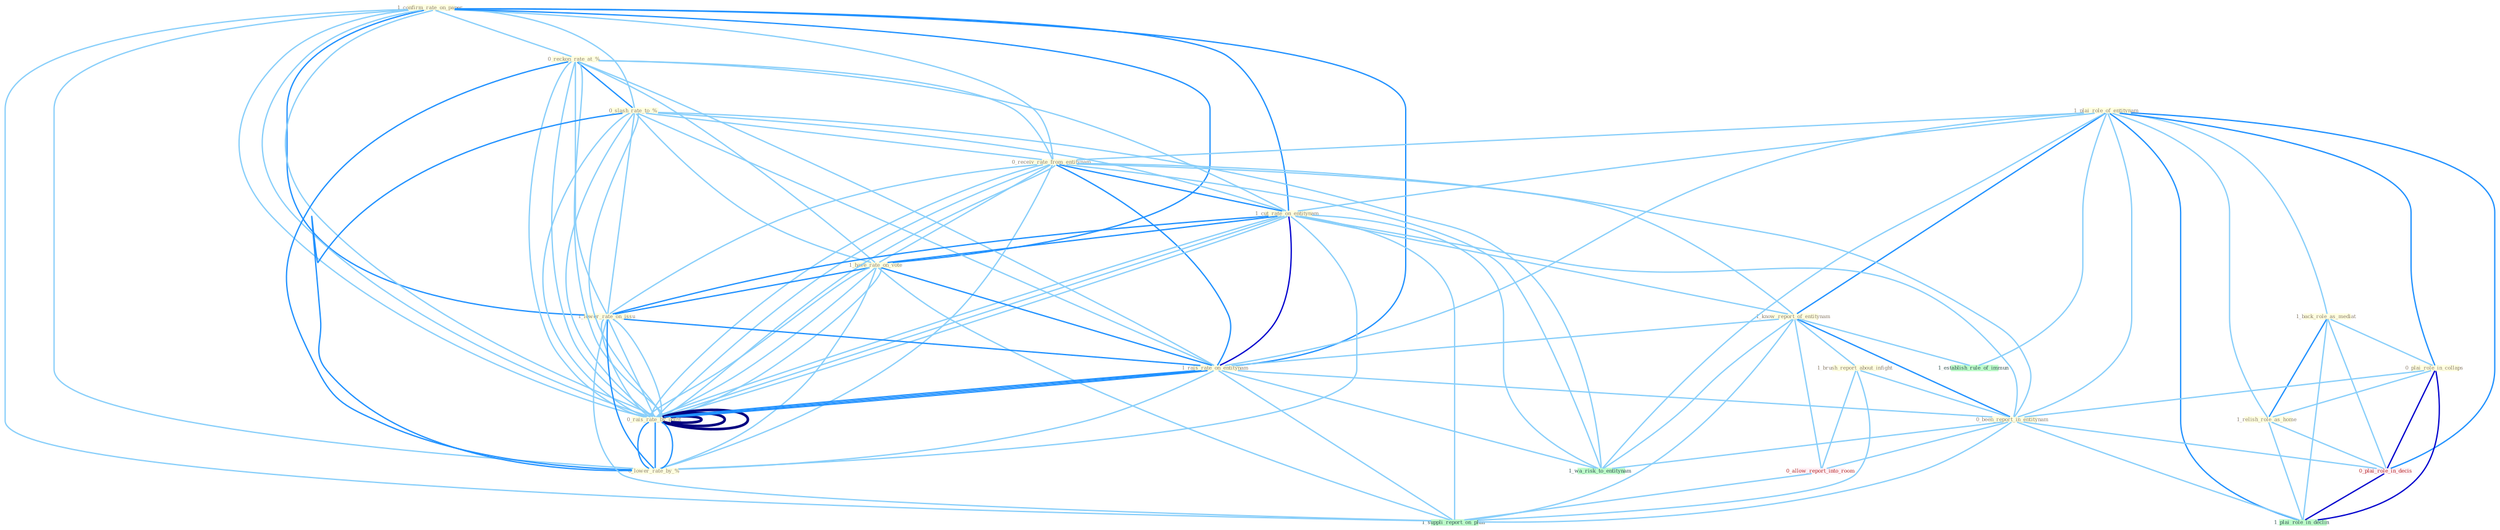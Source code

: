 Graph G{ 
    node
    [shape=polygon,style=filled,width=.5,height=.06,color="#BDFCC9",fixedsize=true,fontsize=4,
    fontcolor="#2f4f4f"];
    {node
    [color="#ffffe0", fontcolor="#8b7d6b"] "1_confirm_rate_on_paper " "1_plai_role_of_entitynam " "0_reckon_rate_at_% " "0_slash_rate_to_% " "0_receiv_rate_from_entitynam " "1_cut_rate_on_entitynam " "1_know_report_of_entitynam " "1_have_rate_on_vote " "1_lower_rate_on_issu " "1_brush_report_about_infight " "0_rais_rate_by_point " "0_lower_rate_by_% " "1_back_role_as_mediat " "0_rais_rate_by_point " "1_rais_rate_on_entitynam " "0_rais_rate_by_point " "0_plai_role_in_collaps " "1_relish_role_as_home " "0_been_report_in_entitynam "}
{node [color="#fff0f5", fontcolor="#b22222"] "0_plai_role_in_decis " "0_allow_report_into_room "}
edge [color="#B0E2FF"];

	"1_confirm_rate_on_paper " -- "0_reckon_rate_at_% " [w="1", color="#87cefa" ];
	"1_confirm_rate_on_paper " -- "0_slash_rate_to_% " [w="1", color="#87cefa" ];
	"1_confirm_rate_on_paper " -- "0_receiv_rate_from_entitynam " [w="1", color="#87cefa" ];
	"1_confirm_rate_on_paper " -- "1_cut_rate_on_entitynam " [w="2", color="#1e90ff" , len=0.8];
	"1_confirm_rate_on_paper " -- "1_have_rate_on_vote " [w="2", color="#1e90ff" , len=0.8];
	"1_confirm_rate_on_paper " -- "1_lower_rate_on_issu " [w="2", color="#1e90ff" , len=0.8];
	"1_confirm_rate_on_paper " -- "0_rais_rate_by_point " [w="1", color="#87cefa" ];
	"1_confirm_rate_on_paper " -- "0_lower_rate_by_% " [w="1", color="#87cefa" ];
	"1_confirm_rate_on_paper " -- "0_rais_rate_by_point " [w="1", color="#87cefa" ];
	"1_confirm_rate_on_paper " -- "1_rais_rate_on_entitynam " [w="2", color="#1e90ff" , len=0.8];
	"1_confirm_rate_on_paper " -- "0_rais_rate_by_point " [w="1", color="#87cefa" ];
	"1_confirm_rate_on_paper " -- "1_suppli_report_on_plan " [w="1", color="#87cefa" ];
	"1_plai_role_of_entitynam " -- "0_receiv_rate_from_entitynam " [w="1", color="#87cefa" ];
	"1_plai_role_of_entitynam " -- "1_cut_rate_on_entitynam " [w="1", color="#87cefa" ];
	"1_plai_role_of_entitynam " -- "1_know_report_of_entitynam " [w="2", color="#1e90ff" , len=0.8];
	"1_plai_role_of_entitynam " -- "1_back_role_as_mediat " [w="1", color="#87cefa" ];
	"1_plai_role_of_entitynam " -- "1_rais_rate_on_entitynam " [w="1", color="#87cefa" ];
	"1_plai_role_of_entitynam " -- "0_plai_role_in_collaps " [w="2", color="#1e90ff" , len=0.8];
	"1_plai_role_of_entitynam " -- "1_relish_role_as_home " [w="1", color="#87cefa" ];
	"1_plai_role_of_entitynam " -- "0_been_report_in_entitynam " [w="1", color="#87cefa" ];
	"1_plai_role_of_entitynam " -- "1_wa_risk_to_entitynam " [w="1", color="#87cefa" ];
	"1_plai_role_of_entitynam " -- "0_plai_role_in_decis " [w="2", color="#1e90ff" , len=0.8];
	"1_plai_role_of_entitynam " -- "1_establish_rule_of_immun " [w="1", color="#87cefa" ];
	"1_plai_role_of_entitynam " -- "1_plai_role_in_declin " [w="2", color="#1e90ff" , len=0.8];
	"0_reckon_rate_at_% " -- "0_slash_rate_to_% " [w="2", color="#1e90ff" , len=0.8];
	"0_reckon_rate_at_% " -- "0_receiv_rate_from_entitynam " [w="1", color="#87cefa" ];
	"0_reckon_rate_at_% " -- "1_cut_rate_on_entitynam " [w="1", color="#87cefa" ];
	"0_reckon_rate_at_% " -- "1_have_rate_on_vote " [w="1", color="#87cefa" ];
	"0_reckon_rate_at_% " -- "1_lower_rate_on_issu " [w="1", color="#87cefa" ];
	"0_reckon_rate_at_% " -- "0_rais_rate_by_point " [w="1", color="#87cefa" ];
	"0_reckon_rate_at_% " -- "0_lower_rate_by_% " [w="2", color="#1e90ff" , len=0.8];
	"0_reckon_rate_at_% " -- "0_rais_rate_by_point " [w="1", color="#87cefa" ];
	"0_reckon_rate_at_% " -- "1_rais_rate_on_entitynam " [w="1", color="#87cefa" ];
	"0_reckon_rate_at_% " -- "0_rais_rate_by_point " [w="1", color="#87cefa" ];
	"0_slash_rate_to_% " -- "0_receiv_rate_from_entitynam " [w="1", color="#87cefa" ];
	"0_slash_rate_to_% " -- "1_cut_rate_on_entitynam " [w="1", color="#87cefa" ];
	"0_slash_rate_to_% " -- "1_have_rate_on_vote " [w="1", color="#87cefa" ];
	"0_slash_rate_to_% " -- "1_lower_rate_on_issu " [w="1", color="#87cefa" ];
	"0_slash_rate_to_% " -- "0_rais_rate_by_point " [w="1", color="#87cefa" ];
	"0_slash_rate_to_% " -- "0_lower_rate_by_% " [w="2", color="#1e90ff" , len=0.8];
	"0_slash_rate_to_% " -- "0_rais_rate_by_point " [w="1", color="#87cefa" ];
	"0_slash_rate_to_% " -- "1_rais_rate_on_entitynam " [w="1", color="#87cefa" ];
	"0_slash_rate_to_% " -- "0_rais_rate_by_point " [w="1", color="#87cefa" ];
	"0_slash_rate_to_% " -- "1_wa_risk_to_entitynam " [w="1", color="#87cefa" ];
	"0_receiv_rate_from_entitynam " -- "1_cut_rate_on_entitynam " [w="2", color="#1e90ff" , len=0.8];
	"0_receiv_rate_from_entitynam " -- "1_know_report_of_entitynam " [w="1", color="#87cefa" ];
	"0_receiv_rate_from_entitynam " -- "1_have_rate_on_vote " [w="1", color="#87cefa" ];
	"0_receiv_rate_from_entitynam " -- "1_lower_rate_on_issu " [w="1", color="#87cefa" ];
	"0_receiv_rate_from_entitynam " -- "0_rais_rate_by_point " [w="1", color="#87cefa" ];
	"0_receiv_rate_from_entitynam " -- "0_lower_rate_by_% " [w="1", color="#87cefa" ];
	"0_receiv_rate_from_entitynam " -- "0_rais_rate_by_point " [w="1", color="#87cefa" ];
	"0_receiv_rate_from_entitynam " -- "1_rais_rate_on_entitynam " [w="2", color="#1e90ff" , len=0.8];
	"0_receiv_rate_from_entitynam " -- "0_rais_rate_by_point " [w="1", color="#87cefa" ];
	"0_receiv_rate_from_entitynam " -- "0_been_report_in_entitynam " [w="1", color="#87cefa" ];
	"0_receiv_rate_from_entitynam " -- "1_wa_risk_to_entitynam " [w="1", color="#87cefa" ];
	"1_cut_rate_on_entitynam " -- "1_know_report_of_entitynam " [w="1", color="#87cefa" ];
	"1_cut_rate_on_entitynam " -- "1_have_rate_on_vote " [w="2", color="#1e90ff" , len=0.8];
	"1_cut_rate_on_entitynam " -- "1_lower_rate_on_issu " [w="2", color="#1e90ff" , len=0.8];
	"1_cut_rate_on_entitynam " -- "0_rais_rate_by_point " [w="1", color="#87cefa" ];
	"1_cut_rate_on_entitynam " -- "0_lower_rate_by_% " [w="1", color="#87cefa" ];
	"1_cut_rate_on_entitynam " -- "0_rais_rate_by_point " [w="1", color="#87cefa" ];
	"1_cut_rate_on_entitynam " -- "1_rais_rate_on_entitynam " [w="3", color="#0000cd" , len=0.6];
	"1_cut_rate_on_entitynam " -- "0_rais_rate_by_point " [w="1", color="#87cefa" ];
	"1_cut_rate_on_entitynam " -- "0_been_report_in_entitynam " [w="1", color="#87cefa" ];
	"1_cut_rate_on_entitynam " -- "1_wa_risk_to_entitynam " [w="1", color="#87cefa" ];
	"1_cut_rate_on_entitynam " -- "1_suppli_report_on_plan " [w="1", color="#87cefa" ];
	"1_know_report_of_entitynam " -- "1_brush_report_about_infight " [w="1", color="#87cefa" ];
	"1_know_report_of_entitynam " -- "1_rais_rate_on_entitynam " [w="1", color="#87cefa" ];
	"1_know_report_of_entitynam " -- "0_been_report_in_entitynam " [w="2", color="#1e90ff" , len=0.8];
	"1_know_report_of_entitynam " -- "1_wa_risk_to_entitynam " [w="1", color="#87cefa" ];
	"1_know_report_of_entitynam " -- "1_establish_rule_of_immun " [w="1", color="#87cefa" ];
	"1_know_report_of_entitynam " -- "0_allow_report_into_room " [w="1", color="#87cefa" ];
	"1_know_report_of_entitynam " -- "1_suppli_report_on_plan " [w="1", color="#87cefa" ];
	"1_have_rate_on_vote " -- "1_lower_rate_on_issu " [w="2", color="#1e90ff" , len=0.8];
	"1_have_rate_on_vote " -- "0_rais_rate_by_point " [w="1", color="#87cefa" ];
	"1_have_rate_on_vote " -- "0_lower_rate_by_% " [w="1", color="#87cefa" ];
	"1_have_rate_on_vote " -- "0_rais_rate_by_point " [w="1", color="#87cefa" ];
	"1_have_rate_on_vote " -- "1_rais_rate_on_entitynam " [w="2", color="#1e90ff" , len=0.8];
	"1_have_rate_on_vote " -- "0_rais_rate_by_point " [w="1", color="#87cefa" ];
	"1_have_rate_on_vote " -- "1_suppli_report_on_plan " [w="1", color="#87cefa" ];
	"1_lower_rate_on_issu " -- "0_rais_rate_by_point " [w="1", color="#87cefa" ];
	"1_lower_rate_on_issu " -- "0_lower_rate_by_% " [w="2", color="#1e90ff" , len=0.8];
	"1_lower_rate_on_issu " -- "0_rais_rate_by_point " [w="1", color="#87cefa" ];
	"1_lower_rate_on_issu " -- "1_rais_rate_on_entitynam " [w="2", color="#1e90ff" , len=0.8];
	"1_lower_rate_on_issu " -- "0_rais_rate_by_point " [w="1", color="#87cefa" ];
	"1_lower_rate_on_issu " -- "1_suppli_report_on_plan " [w="1", color="#87cefa" ];
	"1_brush_report_about_infight " -- "0_been_report_in_entitynam " [w="1", color="#87cefa" ];
	"1_brush_report_about_infight " -- "0_allow_report_into_room " [w="1", color="#87cefa" ];
	"1_brush_report_about_infight " -- "1_suppli_report_on_plan " [w="1", color="#87cefa" ];
	"0_rais_rate_by_point " -- "0_lower_rate_by_% " [w="2", color="#1e90ff" , len=0.8];
	"0_rais_rate_by_point " -- "0_rais_rate_by_point " [w="4", style=bold, color="#000080", len=0.4];
	"0_rais_rate_by_point " -- "1_rais_rate_on_entitynam " [w="2", color="#1e90ff" , len=0.8];
	"0_rais_rate_by_point " -- "0_rais_rate_by_point " [w="4", style=bold, color="#000080", len=0.4];
	"0_lower_rate_by_% " -- "0_rais_rate_by_point " [w="2", color="#1e90ff" , len=0.8];
	"0_lower_rate_by_% " -- "1_rais_rate_on_entitynam " [w="1", color="#87cefa" ];
	"0_lower_rate_by_% " -- "0_rais_rate_by_point " [w="2", color="#1e90ff" , len=0.8];
	"1_back_role_as_mediat " -- "0_plai_role_in_collaps " [w="1", color="#87cefa" ];
	"1_back_role_as_mediat " -- "1_relish_role_as_home " [w="2", color="#1e90ff" , len=0.8];
	"1_back_role_as_mediat " -- "0_plai_role_in_decis " [w="1", color="#87cefa" ];
	"1_back_role_as_mediat " -- "1_plai_role_in_declin " [w="1", color="#87cefa" ];
	"0_rais_rate_by_point " -- "1_rais_rate_on_entitynam " [w="2", color="#1e90ff" , len=0.8];
	"0_rais_rate_by_point " -- "0_rais_rate_by_point " [w="4", style=bold, color="#000080", len=0.4];
	"1_rais_rate_on_entitynam " -- "0_rais_rate_by_point " [w="2", color="#1e90ff" , len=0.8];
	"1_rais_rate_on_entitynam " -- "0_been_report_in_entitynam " [w="1", color="#87cefa" ];
	"1_rais_rate_on_entitynam " -- "1_wa_risk_to_entitynam " [w="1", color="#87cefa" ];
	"1_rais_rate_on_entitynam " -- "1_suppli_report_on_plan " [w="1", color="#87cefa" ];
	"0_plai_role_in_collaps " -- "1_relish_role_as_home " [w="1", color="#87cefa" ];
	"0_plai_role_in_collaps " -- "0_been_report_in_entitynam " [w="1", color="#87cefa" ];
	"0_plai_role_in_collaps " -- "0_plai_role_in_decis " [w="3", color="#0000cd" , len=0.6];
	"0_plai_role_in_collaps " -- "1_plai_role_in_declin " [w="3", color="#0000cd" , len=0.6];
	"1_relish_role_as_home " -- "0_plai_role_in_decis " [w="1", color="#87cefa" ];
	"1_relish_role_as_home " -- "1_plai_role_in_declin " [w="1", color="#87cefa" ];
	"0_been_report_in_entitynam " -- "1_wa_risk_to_entitynam " [w="1", color="#87cefa" ];
	"0_been_report_in_entitynam " -- "0_plai_role_in_decis " [w="1", color="#87cefa" ];
	"0_been_report_in_entitynam " -- "1_plai_role_in_declin " [w="1", color="#87cefa" ];
	"0_been_report_in_entitynam " -- "0_allow_report_into_room " [w="1", color="#87cefa" ];
	"0_been_report_in_entitynam " -- "1_suppli_report_on_plan " [w="1", color="#87cefa" ];
	"0_plai_role_in_decis " -- "1_plai_role_in_declin " [w="3", color="#0000cd" , len=0.6];
	"0_allow_report_into_room " -- "1_suppli_report_on_plan " [w="1", color="#87cefa" ];
}